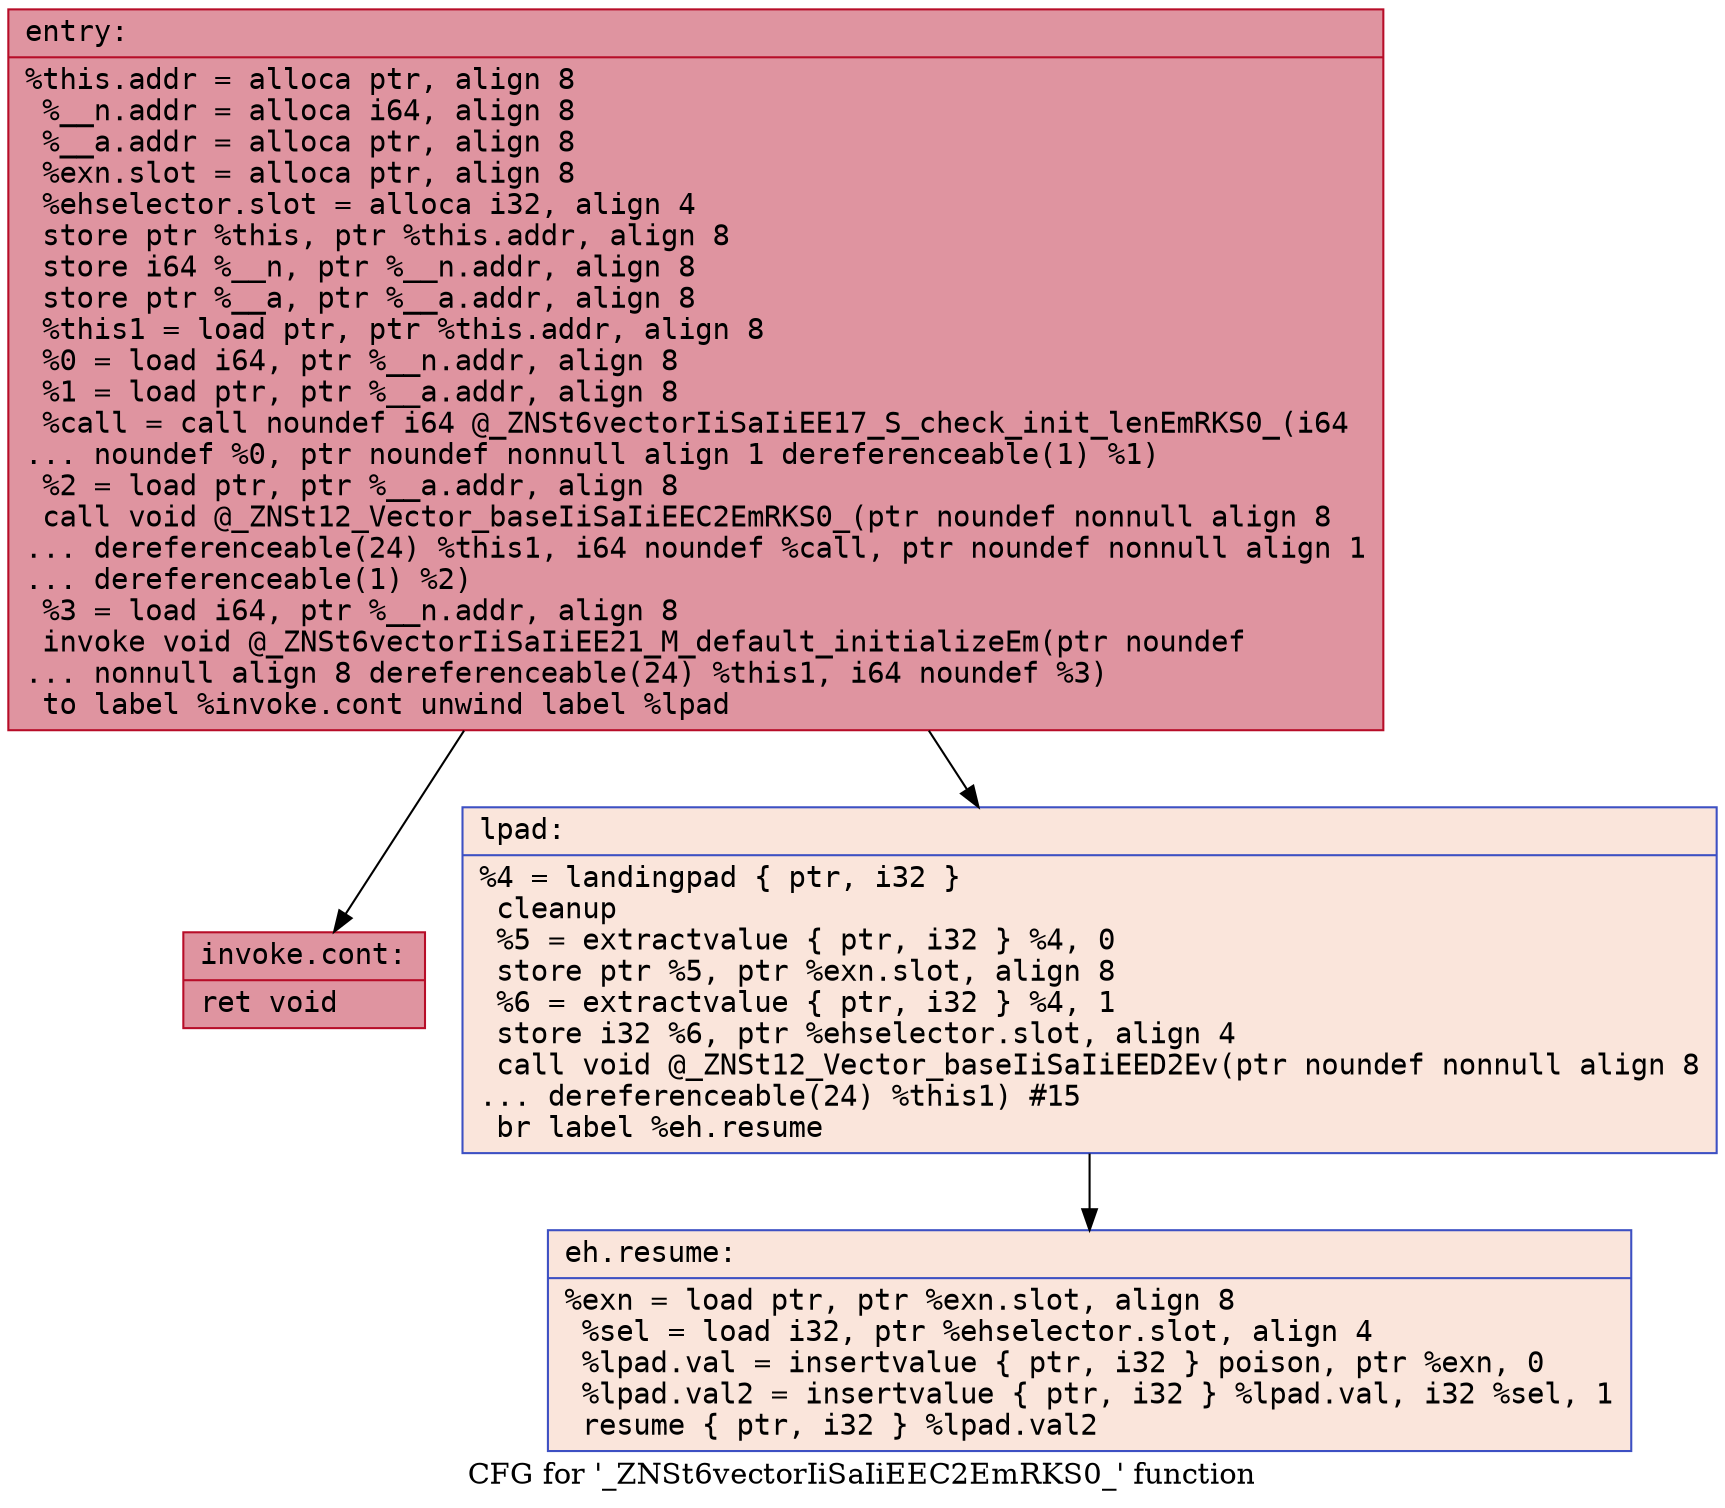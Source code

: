 digraph "CFG for '_ZNSt6vectorIiSaIiEEC2EmRKS0_' function" {
	label="CFG for '_ZNSt6vectorIiSaIiEEC2EmRKS0_' function";

	Node0x55ba3038e330 [shape=record,color="#b70d28ff", style=filled, fillcolor="#b70d2870" fontname="Courier",label="{entry:\l|  %this.addr = alloca ptr, align 8\l  %__n.addr = alloca i64, align 8\l  %__a.addr = alloca ptr, align 8\l  %exn.slot = alloca ptr, align 8\l  %ehselector.slot = alloca i32, align 4\l  store ptr %this, ptr %this.addr, align 8\l  store i64 %__n, ptr %__n.addr, align 8\l  store ptr %__a, ptr %__a.addr, align 8\l  %this1 = load ptr, ptr %this.addr, align 8\l  %0 = load i64, ptr %__n.addr, align 8\l  %1 = load ptr, ptr %__a.addr, align 8\l  %call = call noundef i64 @_ZNSt6vectorIiSaIiEE17_S_check_init_lenEmRKS0_(i64\l... noundef %0, ptr noundef nonnull align 1 dereferenceable(1) %1)\l  %2 = load ptr, ptr %__a.addr, align 8\l  call void @_ZNSt12_Vector_baseIiSaIiEEC2EmRKS0_(ptr noundef nonnull align 8\l... dereferenceable(24) %this1, i64 noundef %call, ptr noundef nonnull align 1\l... dereferenceable(1) %2)\l  %3 = load i64, ptr %__n.addr, align 8\l  invoke void @_ZNSt6vectorIiSaIiEE21_M_default_initializeEm(ptr noundef\l... nonnull align 8 dereferenceable(24) %this1, i64 noundef %3)\l          to label %invoke.cont unwind label %lpad\l}"];
	Node0x55ba3038e330 -> Node0x55ba3038ee60[tooltip="entry -> invoke.cont\nProbability 100.00%" ];
	Node0x55ba3038e330 -> Node0x55ba3038ef10[tooltip="entry -> lpad\nProbability 0.00%" ];
	Node0x55ba3038ee60 [shape=record,color="#b70d28ff", style=filled, fillcolor="#b70d2870" fontname="Courier",label="{invoke.cont:\l|  ret void\l}"];
	Node0x55ba3038ef10 [shape=record,color="#3d50c3ff", style=filled, fillcolor="#f4c5ad70" fontname="Courier",label="{lpad:\l|  %4 = landingpad \{ ptr, i32 \}\l          cleanup\l  %5 = extractvalue \{ ptr, i32 \} %4, 0\l  store ptr %5, ptr %exn.slot, align 8\l  %6 = extractvalue \{ ptr, i32 \} %4, 1\l  store i32 %6, ptr %ehselector.slot, align 4\l  call void @_ZNSt12_Vector_baseIiSaIiEED2Ev(ptr noundef nonnull align 8\l... dereferenceable(24) %this1) #15\l  br label %eh.resume\l}"];
	Node0x55ba3038ef10 -> Node0x55ba3038f890[tooltip="lpad -> eh.resume\nProbability 100.00%" ];
	Node0x55ba3038f890 [shape=record,color="#3d50c3ff", style=filled, fillcolor="#f4c5ad70" fontname="Courier",label="{eh.resume:\l|  %exn = load ptr, ptr %exn.slot, align 8\l  %sel = load i32, ptr %ehselector.slot, align 4\l  %lpad.val = insertvalue \{ ptr, i32 \} poison, ptr %exn, 0\l  %lpad.val2 = insertvalue \{ ptr, i32 \} %lpad.val, i32 %sel, 1\l  resume \{ ptr, i32 \} %lpad.val2\l}"];
}
